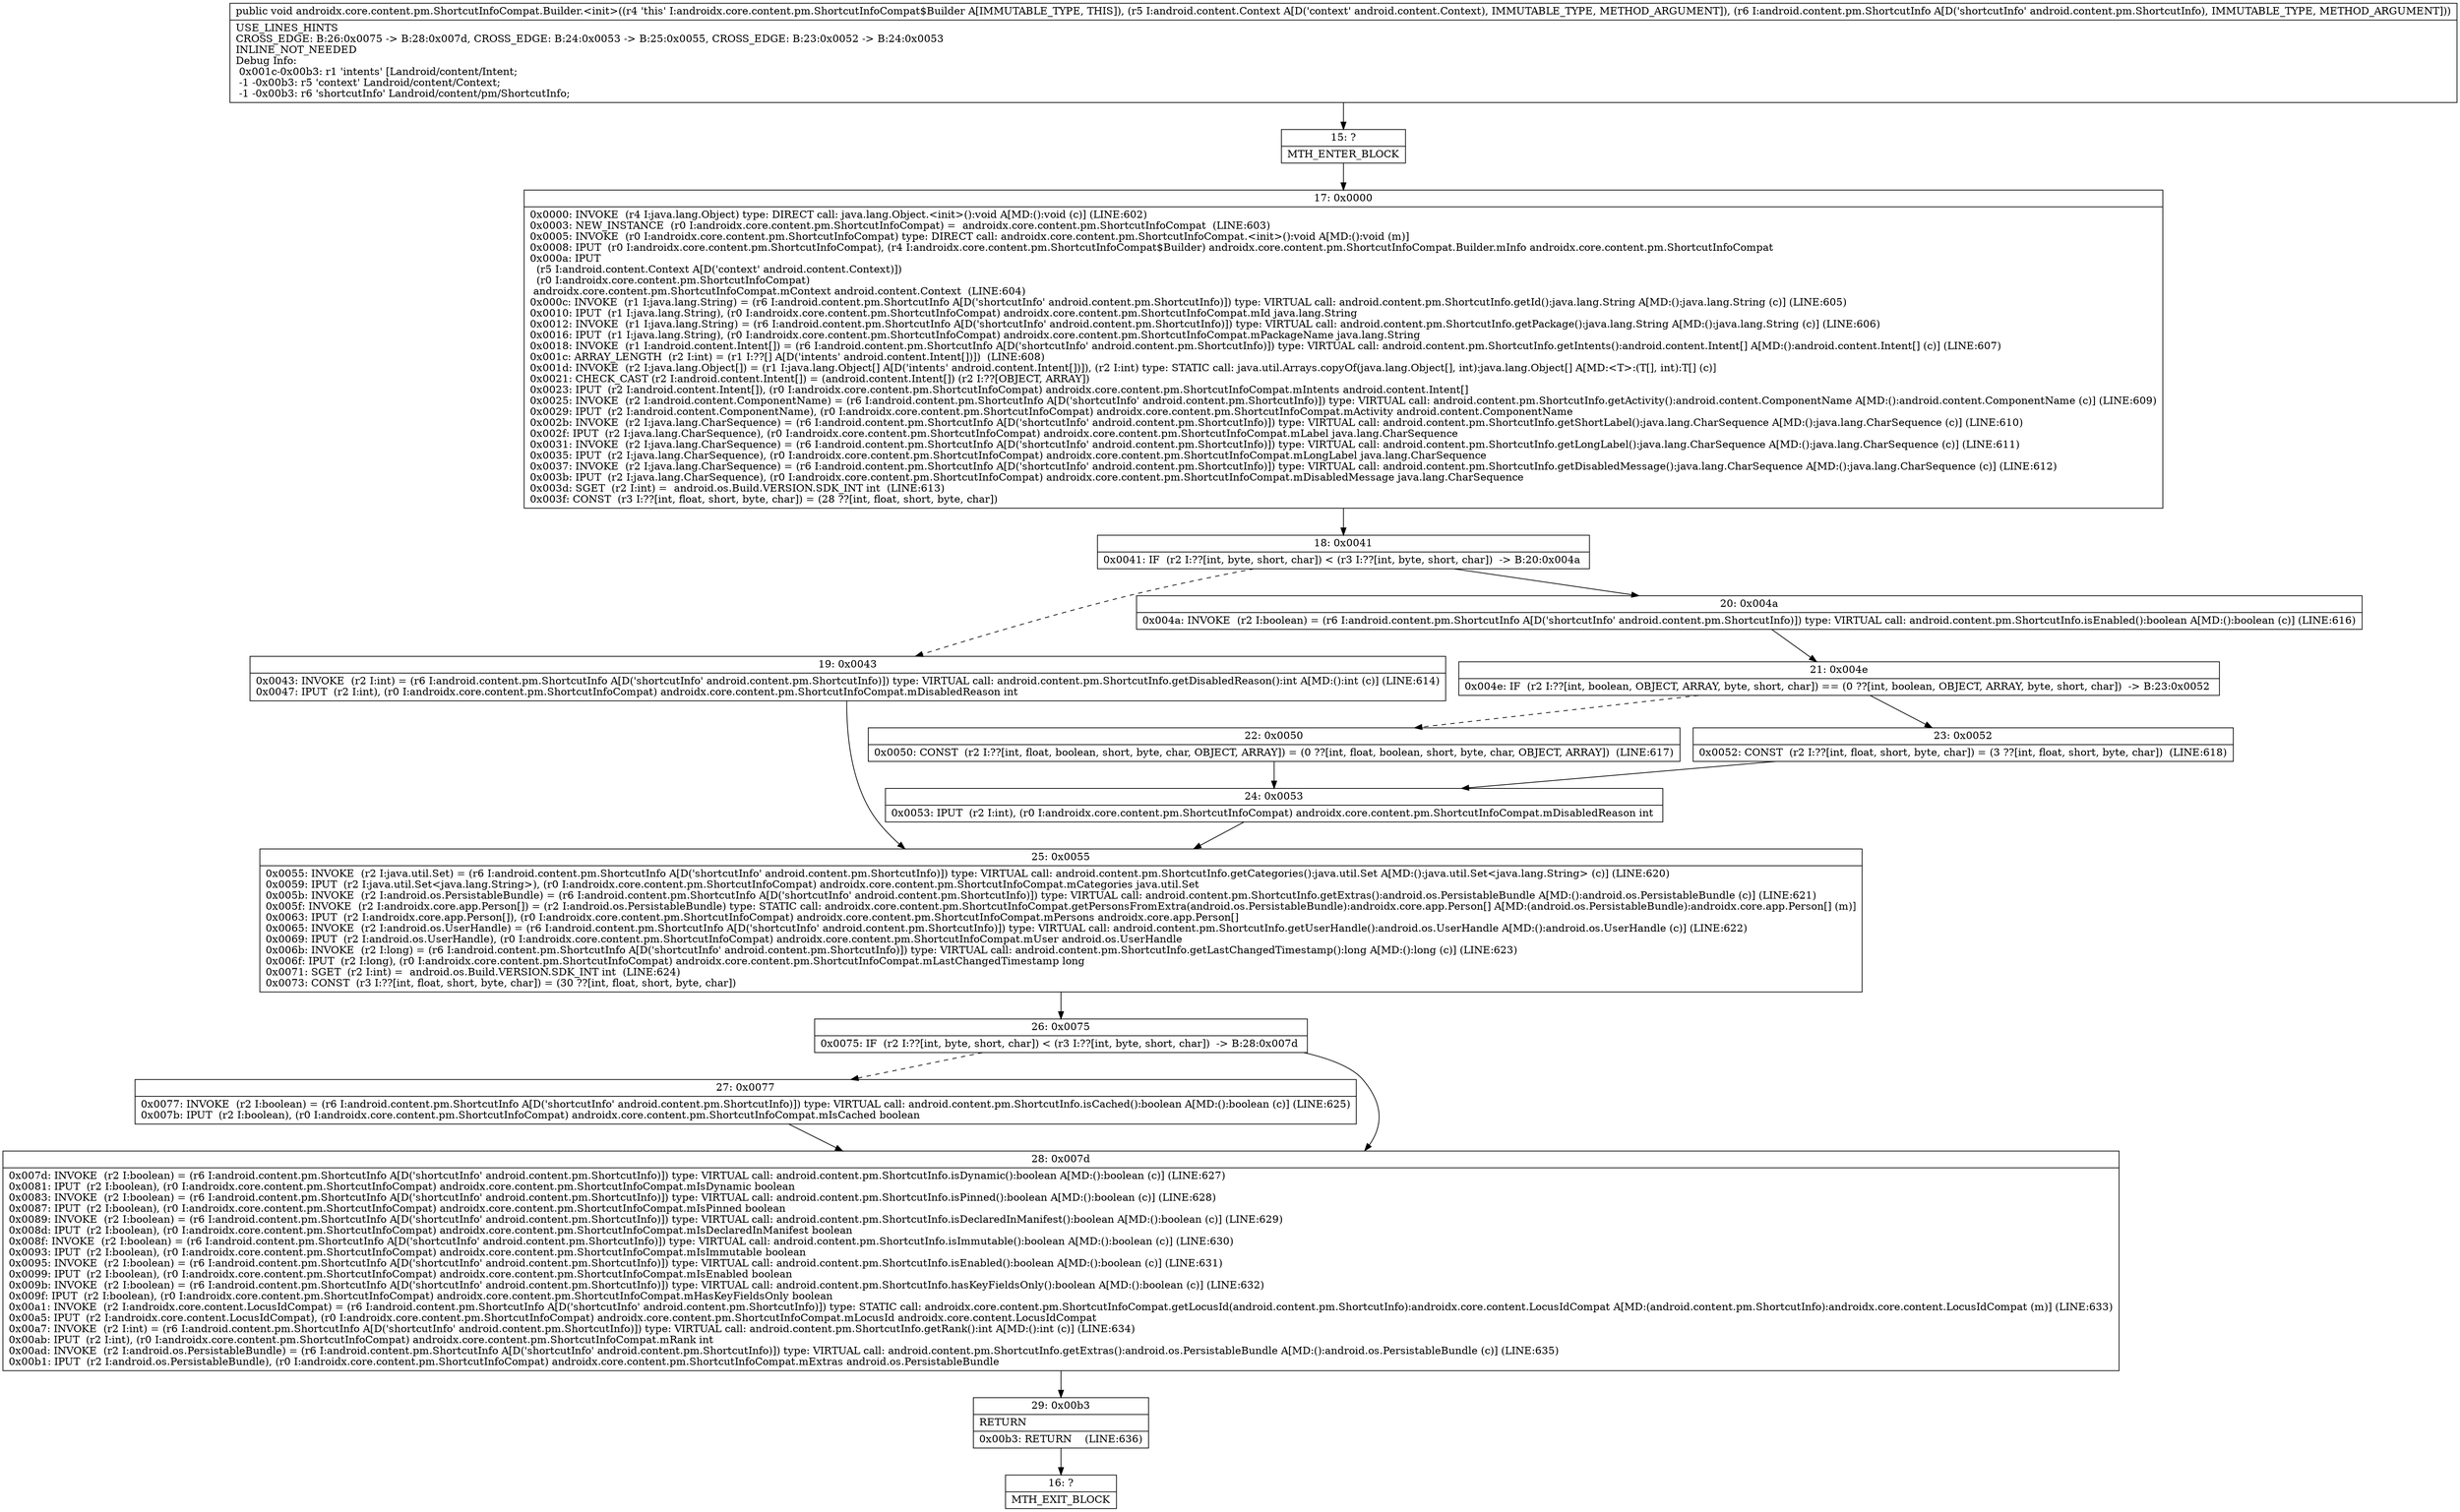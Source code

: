 digraph "CFG forandroidx.core.content.pm.ShortcutInfoCompat.Builder.\<init\>(Landroid\/content\/Context;Landroid\/content\/pm\/ShortcutInfo;)V" {
Node_15 [shape=record,label="{15\:\ ?|MTH_ENTER_BLOCK\l}"];
Node_17 [shape=record,label="{17\:\ 0x0000|0x0000: INVOKE  (r4 I:java.lang.Object) type: DIRECT call: java.lang.Object.\<init\>():void A[MD:():void (c)] (LINE:602)\l0x0003: NEW_INSTANCE  (r0 I:androidx.core.content.pm.ShortcutInfoCompat) =  androidx.core.content.pm.ShortcutInfoCompat  (LINE:603)\l0x0005: INVOKE  (r0 I:androidx.core.content.pm.ShortcutInfoCompat) type: DIRECT call: androidx.core.content.pm.ShortcutInfoCompat.\<init\>():void A[MD:():void (m)]\l0x0008: IPUT  (r0 I:androidx.core.content.pm.ShortcutInfoCompat), (r4 I:androidx.core.content.pm.ShortcutInfoCompat$Builder) androidx.core.content.pm.ShortcutInfoCompat.Builder.mInfo androidx.core.content.pm.ShortcutInfoCompat \l0x000a: IPUT  \l  (r5 I:android.content.Context A[D('context' android.content.Context)])\l  (r0 I:androidx.core.content.pm.ShortcutInfoCompat)\l androidx.core.content.pm.ShortcutInfoCompat.mContext android.content.Context  (LINE:604)\l0x000c: INVOKE  (r1 I:java.lang.String) = (r6 I:android.content.pm.ShortcutInfo A[D('shortcutInfo' android.content.pm.ShortcutInfo)]) type: VIRTUAL call: android.content.pm.ShortcutInfo.getId():java.lang.String A[MD:():java.lang.String (c)] (LINE:605)\l0x0010: IPUT  (r1 I:java.lang.String), (r0 I:androidx.core.content.pm.ShortcutInfoCompat) androidx.core.content.pm.ShortcutInfoCompat.mId java.lang.String \l0x0012: INVOKE  (r1 I:java.lang.String) = (r6 I:android.content.pm.ShortcutInfo A[D('shortcutInfo' android.content.pm.ShortcutInfo)]) type: VIRTUAL call: android.content.pm.ShortcutInfo.getPackage():java.lang.String A[MD:():java.lang.String (c)] (LINE:606)\l0x0016: IPUT  (r1 I:java.lang.String), (r0 I:androidx.core.content.pm.ShortcutInfoCompat) androidx.core.content.pm.ShortcutInfoCompat.mPackageName java.lang.String \l0x0018: INVOKE  (r1 I:android.content.Intent[]) = (r6 I:android.content.pm.ShortcutInfo A[D('shortcutInfo' android.content.pm.ShortcutInfo)]) type: VIRTUAL call: android.content.pm.ShortcutInfo.getIntents():android.content.Intent[] A[MD:():android.content.Intent[] (c)] (LINE:607)\l0x001c: ARRAY_LENGTH  (r2 I:int) = (r1 I:??[] A[D('intents' android.content.Intent[])])  (LINE:608)\l0x001d: INVOKE  (r2 I:java.lang.Object[]) = (r1 I:java.lang.Object[] A[D('intents' android.content.Intent[])]), (r2 I:int) type: STATIC call: java.util.Arrays.copyOf(java.lang.Object[], int):java.lang.Object[] A[MD:\<T\>:(T[], int):T[] (c)]\l0x0021: CHECK_CAST (r2 I:android.content.Intent[]) = (android.content.Intent[]) (r2 I:??[OBJECT, ARRAY]) \l0x0023: IPUT  (r2 I:android.content.Intent[]), (r0 I:androidx.core.content.pm.ShortcutInfoCompat) androidx.core.content.pm.ShortcutInfoCompat.mIntents android.content.Intent[] \l0x0025: INVOKE  (r2 I:android.content.ComponentName) = (r6 I:android.content.pm.ShortcutInfo A[D('shortcutInfo' android.content.pm.ShortcutInfo)]) type: VIRTUAL call: android.content.pm.ShortcutInfo.getActivity():android.content.ComponentName A[MD:():android.content.ComponentName (c)] (LINE:609)\l0x0029: IPUT  (r2 I:android.content.ComponentName), (r0 I:androidx.core.content.pm.ShortcutInfoCompat) androidx.core.content.pm.ShortcutInfoCompat.mActivity android.content.ComponentName \l0x002b: INVOKE  (r2 I:java.lang.CharSequence) = (r6 I:android.content.pm.ShortcutInfo A[D('shortcutInfo' android.content.pm.ShortcutInfo)]) type: VIRTUAL call: android.content.pm.ShortcutInfo.getShortLabel():java.lang.CharSequence A[MD:():java.lang.CharSequence (c)] (LINE:610)\l0x002f: IPUT  (r2 I:java.lang.CharSequence), (r0 I:androidx.core.content.pm.ShortcutInfoCompat) androidx.core.content.pm.ShortcutInfoCompat.mLabel java.lang.CharSequence \l0x0031: INVOKE  (r2 I:java.lang.CharSequence) = (r6 I:android.content.pm.ShortcutInfo A[D('shortcutInfo' android.content.pm.ShortcutInfo)]) type: VIRTUAL call: android.content.pm.ShortcutInfo.getLongLabel():java.lang.CharSequence A[MD:():java.lang.CharSequence (c)] (LINE:611)\l0x0035: IPUT  (r2 I:java.lang.CharSequence), (r0 I:androidx.core.content.pm.ShortcutInfoCompat) androidx.core.content.pm.ShortcutInfoCompat.mLongLabel java.lang.CharSequence \l0x0037: INVOKE  (r2 I:java.lang.CharSequence) = (r6 I:android.content.pm.ShortcutInfo A[D('shortcutInfo' android.content.pm.ShortcutInfo)]) type: VIRTUAL call: android.content.pm.ShortcutInfo.getDisabledMessage():java.lang.CharSequence A[MD:():java.lang.CharSequence (c)] (LINE:612)\l0x003b: IPUT  (r2 I:java.lang.CharSequence), (r0 I:androidx.core.content.pm.ShortcutInfoCompat) androidx.core.content.pm.ShortcutInfoCompat.mDisabledMessage java.lang.CharSequence \l0x003d: SGET  (r2 I:int) =  android.os.Build.VERSION.SDK_INT int  (LINE:613)\l0x003f: CONST  (r3 I:??[int, float, short, byte, char]) = (28 ??[int, float, short, byte, char]) \l}"];
Node_18 [shape=record,label="{18\:\ 0x0041|0x0041: IF  (r2 I:??[int, byte, short, char]) \< (r3 I:??[int, byte, short, char])  \-\> B:20:0x004a \l}"];
Node_19 [shape=record,label="{19\:\ 0x0043|0x0043: INVOKE  (r2 I:int) = (r6 I:android.content.pm.ShortcutInfo A[D('shortcutInfo' android.content.pm.ShortcutInfo)]) type: VIRTUAL call: android.content.pm.ShortcutInfo.getDisabledReason():int A[MD:():int (c)] (LINE:614)\l0x0047: IPUT  (r2 I:int), (r0 I:androidx.core.content.pm.ShortcutInfoCompat) androidx.core.content.pm.ShortcutInfoCompat.mDisabledReason int \l}"];
Node_25 [shape=record,label="{25\:\ 0x0055|0x0055: INVOKE  (r2 I:java.util.Set) = (r6 I:android.content.pm.ShortcutInfo A[D('shortcutInfo' android.content.pm.ShortcutInfo)]) type: VIRTUAL call: android.content.pm.ShortcutInfo.getCategories():java.util.Set A[MD:():java.util.Set\<java.lang.String\> (c)] (LINE:620)\l0x0059: IPUT  (r2 I:java.util.Set\<java.lang.String\>), (r0 I:androidx.core.content.pm.ShortcutInfoCompat) androidx.core.content.pm.ShortcutInfoCompat.mCategories java.util.Set \l0x005b: INVOKE  (r2 I:android.os.PersistableBundle) = (r6 I:android.content.pm.ShortcutInfo A[D('shortcutInfo' android.content.pm.ShortcutInfo)]) type: VIRTUAL call: android.content.pm.ShortcutInfo.getExtras():android.os.PersistableBundle A[MD:():android.os.PersistableBundle (c)] (LINE:621)\l0x005f: INVOKE  (r2 I:androidx.core.app.Person[]) = (r2 I:android.os.PersistableBundle) type: STATIC call: androidx.core.content.pm.ShortcutInfoCompat.getPersonsFromExtra(android.os.PersistableBundle):androidx.core.app.Person[] A[MD:(android.os.PersistableBundle):androidx.core.app.Person[] (m)]\l0x0063: IPUT  (r2 I:androidx.core.app.Person[]), (r0 I:androidx.core.content.pm.ShortcutInfoCompat) androidx.core.content.pm.ShortcutInfoCompat.mPersons androidx.core.app.Person[] \l0x0065: INVOKE  (r2 I:android.os.UserHandle) = (r6 I:android.content.pm.ShortcutInfo A[D('shortcutInfo' android.content.pm.ShortcutInfo)]) type: VIRTUAL call: android.content.pm.ShortcutInfo.getUserHandle():android.os.UserHandle A[MD:():android.os.UserHandle (c)] (LINE:622)\l0x0069: IPUT  (r2 I:android.os.UserHandle), (r0 I:androidx.core.content.pm.ShortcutInfoCompat) androidx.core.content.pm.ShortcutInfoCompat.mUser android.os.UserHandle \l0x006b: INVOKE  (r2 I:long) = (r6 I:android.content.pm.ShortcutInfo A[D('shortcutInfo' android.content.pm.ShortcutInfo)]) type: VIRTUAL call: android.content.pm.ShortcutInfo.getLastChangedTimestamp():long A[MD:():long (c)] (LINE:623)\l0x006f: IPUT  (r2 I:long), (r0 I:androidx.core.content.pm.ShortcutInfoCompat) androidx.core.content.pm.ShortcutInfoCompat.mLastChangedTimestamp long \l0x0071: SGET  (r2 I:int) =  android.os.Build.VERSION.SDK_INT int  (LINE:624)\l0x0073: CONST  (r3 I:??[int, float, short, byte, char]) = (30 ??[int, float, short, byte, char]) \l}"];
Node_26 [shape=record,label="{26\:\ 0x0075|0x0075: IF  (r2 I:??[int, byte, short, char]) \< (r3 I:??[int, byte, short, char])  \-\> B:28:0x007d \l}"];
Node_27 [shape=record,label="{27\:\ 0x0077|0x0077: INVOKE  (r2 I:boolean) = (r6 I:android.content.pm.ShortcutInfo A[D('shortcutInfo' android.content.pm.ShortcutInfo)]) type: VIRTUAL call: android.content.pm.ShortcutInfo.isCached():boolean A[MD:():boolean (c)] (LINE:625)\l0x007b: IPUT  (r2 I:boolean), (r0 I:androidx.core.content.pm.ShortcutInfoCompat) androidx.core.content.pm.ShortcutInfoCompat.mIsCached boolean \l}"];
Node_28 [shape=record,label="{28\:\ 0x007d|0x007d: INVOKE  (r2 I:boolean) = (r6 I:android.content.pm.ShortcutInfo A[D('shortcutInfo' android.content.pm.ShortcutInfo)]) type: VIRTUAL call: android.content.pm.ShortcutInfo.isDynamic():boolean A[MD:():boolean (c)] (LINE:627)\l0x0081: IPUT  (r2 I:boolean), (r0 I:androidx.core.content.pm.ShortcutInfoCompat) androidx.core.content.pm.ShortcutInfoCompat.mIsDynamic boolean \l0x0083: INVOKE  (r2 I:boolean) = (r6 I:android.content.pm.ShortcutInfo A[D('shortcutInfo' android.content.pm.ShortcutInfo)]) type: VIRTUAL call: android.content.pm.ShortcutInfo.isPinned():boolean A[MD:():boolean (c)] (LINE:628)\l0x0087: IPUT  (r2 I:boolean), (r0 I:androidx.core.content.pm.ShortcutInfoCompat) androidx.core.content.pm.ShortcutInfoCompat.mIsPinned boolean \l0x0089: INVOKE  (r2 I:boolean) = (r6 I:android.content.pm.ShortcutInfo A[D('shortcutInfo' android.content.pm.ShortcutInfo)]) type: VIRTUAL call: android.content.pm.ShortcutInfo.isDeclaredInManifest():boolean A[MD:():boolean (c)] (LINE:629)\l0x008d: IPUT  (r2 I:boolean), (r0 I:androidx.core.content.pm.ShortcutInfoCompat) androidx.core.content.pm.ShortcutInfoCompat.mIsDeclaredInManifest boolean \l0x008f: INVOKE  (r2 I:boolean) = (r6 I:android.content.pm.ShortcutInfo A[D('shortcutInfo' android.content.pm.ShortcutInfo)]) type: VIRTUAL call: android.content.pm.ShortcutInfo.isImmutable():boolean A[MD:():boolean (c)] (LINE:630)\l0x0093: IPUT  (r2 I:boolean), (r0 I:androidx.core.content.pm.ShortcutInfoCompat) androidx.core.content.pm.ShortcutInfoCompat.mIsImmutable boolean \l0x0095: INVOKE  (r2 I:boolean) = (r6 I:android.content.pm.ShortcutInfo A[D('shortcutInfo' android.content.pm.ShortcutInfo)]) type: VIRTUAL call: android.content.pm.ShortcutInfo.isEnabled():boolean A[MD:():boolean (c)] (LINE:631)\l0x0099: IPUT  (r2 I:boolean), (r0 I:androidx.core.content.pm.ShortcutInfoCompat) androidx.core.content.pm.ShortcutInfoCompat.mIsEnabled boolean \l0x009b: INVOKE  (r2 I:boolean) = (r6 I:android.content.pm.ShortcutInfo A[D('shortcutInfo' android.content.pm.ShortcutInfo)]) type: VIRTUAL call: android.content.pm.ShortcutInfo.hasKeyFieldsOnly():boolean A[MD:():boolean (c)] (LINE:632)\l0x009f: IPUT  (r2 I:boolean), (r0 I:androidx.core.content.pm.ShortcutInfoCompat) androidx.core.content.pm.ShortcutInfoCompat.mHasKeyFieldsOnly boolean \l0x00a1: INVOKE  (r2 I:androidx.core.content.LocusIdCompat) = (r6 I:android.content.pm.ShortcutInfo A[D('shortcutInfo' android.content.pm.ShortcutInfo)]) type: STATIC call: androidx.core.content.pm.ShortcutInfoCompat.getLocusId(android.content.pm.ShortcutInfo):androidx.core.content.LocusIdCompat A[MD:(android.content.pm.ShortcutInfo):androidx.core.content.LocusIdCompat (m)] (LINE:633)\l0x00a5: IPUT  (r2 I:androidx.core.content.LocusIdCompat), (r0 I:androidx.core.content.pm.ShortcutInfoCompat) androidx.core.content.pm.ShortcutInfoCompat.mLocusId androidx.core.content.LocusIdCompat \l0x00a7: INVOKE  (r2 I:int) = (r6 I:android.content.pm.ShortcutInfo A[D('shortcutInfo' android.content.pm.ShortcutInfo)]) type: VIRTUAL call: android.content.pm.ShortcutInfo.getRank():int A[MD:():int (c)] (LINE:634)\l0x00ab: IPUT  (r2 I:int), (r0 I:androidx.core.content.pm.ShortcutInfoCompat) androidx.core.content.pm.ShortcutInfoCompat.mRank int \l0x00ad: INVOKE  (r2 I:android.os.PersistableBundle) = (r6 I:android.content.pm.ShortcutInfo A[D('shortcutInfo' android.content.pm.ShortcutInfo)]) type: VIRTUAL call: android.content.pm.ShortcutInfo.getExtras():android.os.PersistableBundle A[MD:():android.os.PersistableBundle (c)] (LINE:635)\l0x00b1: IPUT  (r2 I:android.os.PersistableBundle), (r0 I:androidx.core.content.pm.ShortcutInfoCompat) androidx.core.content.pm.ShortcutInfoCompat.mExtras android.os.PersistableBundle \l}"];
Node_29 [shape=record,label="{29\:\ 0x00b3|RETURN\l|0x00b3: RETURN    (LINE:636)\l}"];
Node_16 [shape=record,label="{16\:\ ?|MTH_EXIT_BLOCK\l}"];
Node_20 [shape=record,label="{20\:\ 0x004a|0x004a: INVOKE  (r2 I:boolean) = (r6 I:android.content.pm.ShortcutInfo A[D('shortcutInfo' android.content.pm.ShortcutInfo)]) type: VIRTUAL call: android.content.pm.ShortcutInfo.isEnabled():boolean A[MD:():boolean (c)] (LINE:616)\l}"];
Node_21 [shape=record,label="{21\:\ 0x004e|0x004e: IF  (r2 I:??[int, boolean, OBJECT, ARRAY, byte, short, char]) == (0 ??[int, boolean, OBJECT, ARRAY, byte, short, char])  \-\> B:23:0x0052 \l}"];
Node_22 [shape=record,label="{22\:\ 0x0050|0x0050: CONST  (r2 I:??[int, float, boolean, short, byte, char, OBJECT, ARRAY]) = (0 ??[int, float, boolean, short, byte, char, OBJECT, ARRAY])  (LINE:617)\l}"];
Node_24 [shape=record,label="{24\:\ 0x0053|0x0053: IPUT  (r2 I:int), (r0 I:androidx.core.content.pm.ShortcutInfoCompat) androidx.core.content.pm.ShortcutInfoCompat.mDisabledReason int \l}"];
Node_23 [shape=record,label="{23\:\ 0x0052|0x0052: CONST  (r2 I:??[int, float, short, byte, char]) = (3 ??[int, float, short, byte, char])  (LINE:618)\l}"];
MethodNode[shape=record,label="{public void androidx.core.content.pm.ShortcutInfoCompat.Builder.\<init\>((r4 'this' I:androidx.core.content.pm.ShortcutInfoCompat$Builder A[IMMUTABLE_TYPE, THIS]), (r5 I:android.content.Context A[D('context' android.content.Context), IMMUTABLE_TYPE, METHOD_ARGUMENT]), (r6 I:android.content.pm.ShortcutInfo A[D('shortcutInfo' android.content.pm.ShortcutInfo), IMMUTABLE_TYPE, METHOD_ARGUMENT]))  | USE_LINES_HINTS\lCROSS_EDGE: B:26:0x0075 \-\> B:28:0x007d, CROSS_EDGE: B:24:0x0053 \-\> B:25:0x0055, CROSS_EDGE: B:23:0x0052 \-\> B:24:0x0053\lINLINE_NOT_NEEDED\lDebug Info:\l  0x001c\-0x00b3: r1 'intents' [Landroid\/content\/Intent;\l  \-1 \-0x00b3: r5 'context' Landroid\/content\/Context;\l  \-1 \-0x00b3: r6 'shortcutInfo' Landroid\/content\/pm\/ShortcutInfo;\l}"];
MethodNode -> Node_15;Node_15 -> Node_17;
Node_17 -> Node_18;
Node_18 -> Node_19[style=dashed];
Node_18 -> Node_20;
Node_19 -> Node_25;
Node_25 -> Node_26;
Node_26 -> Node_27[style=dashed];
Node_26 -> Node_28;
Node_27 -> Node_28;
Node_28 -> Node_29;
Node_29 -> Node_16;
Node_20 -> Node_21;
Node_21 -> Node_22[style=dashed];
Node_21 -> Node_23;
Node_22 -> Node_24;
Node_24 -> Node_25;
Node_23 -> Node_24;
}

